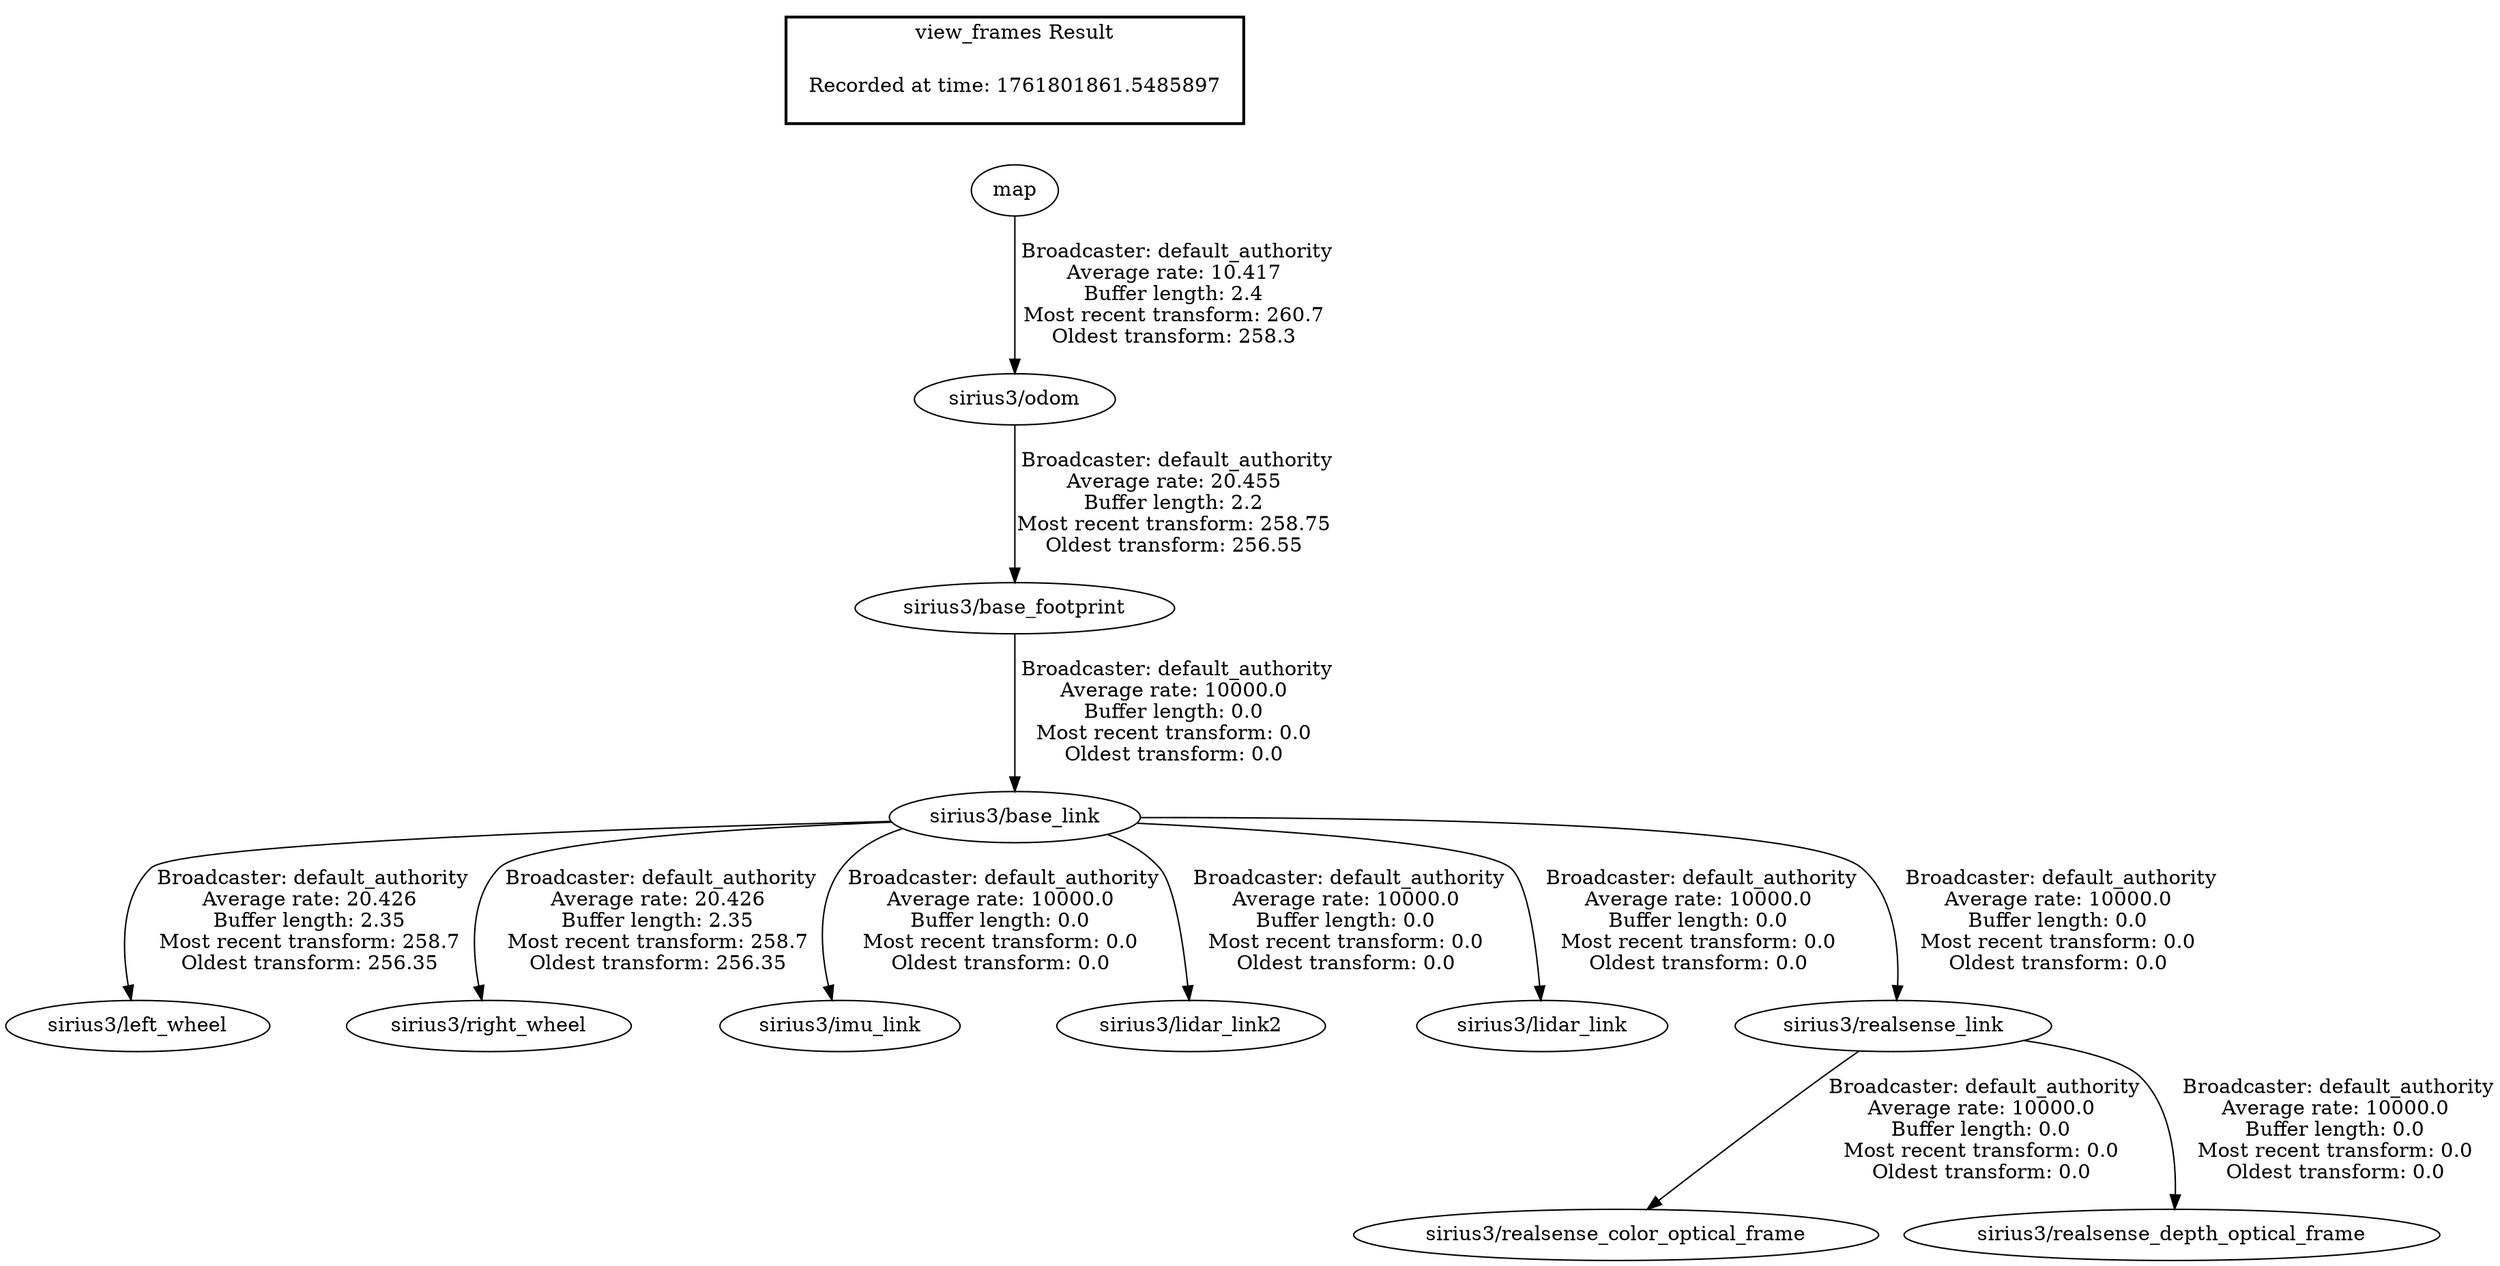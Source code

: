 digraph G {
"sirius3/base_link" -> "sirius3/left_wheel"[label=" Broadcaster: default_authority\nAverage rate: 20.426\nBuffer length: 2.35\nMost recent transform: 258.7\nOldest transform: 256.35\n"];
"sirius3/base_footprint" -> "sirius3/base_link"[label=" Broadcaster: default_authority\nAverage rate: 10000.0\nBuffer length: 0.0\nMost recent transform: 0.0\nOldest transform: 0.0\n"];
"sirius3/base_link" -> "sirius3/right_wheel"[label=" Broadcaster: default_authority\nAverage rate: 20.426\nBuffer length: 2.35\nMost recent transform: 258.7\nOldest transform: 256.35\n"];
"map" -> "sirius3/odom"[label=" Broadcaster: default_authority\nAverage rate: 10.417\nBuffer length: 2.4\nMost recent transform: 260.7\nOldest transform: 258.3\n"];
"sirius3/odom" -> "sirius3/base_footprint"[label=" Broadcaster: default_authority\nAverage rate: 20.455\nBuffer length: 2.2\nMost recent transform: 258.75\nOldest transform: 256.55\n"];
"sirius3/base_link" -> "sirius3/imu_link"[label=" Broadcaster: default_authority\nAverage rate: 10000.0\nBuffer length: 0.0\nMost recent transform: 0.0\nOldest transform: 0.0\n"];
"sirius3/base_link" -> "sirius3/lidar_link2"[label=" Broadcaster: default_authority\nAverage rate: 10000.0\nBuffer length: 0.0\nMost recent transform: 0.0\nOldest transform: 0.0\n"];
"sirius3/base_link" -> "sirius3/lidar_link"[label=" Broadcaster: default_authority\nAverage rate: 10000.0\nBuffer length: 0.0\nMost recent transform: 0.0\nOldest transform: 0.0\n"];
"sirius3/realsense_link" -> "sirius3/realsense_color_optical_frame"[label=" Broadcaster: default_authority\nAverage rate: 10000.0\nBuffer length: 0.0\nMost recent transform: 0.0\nOldest transform: 0.0\n"];
"sirius3/base_link" -> "sirius3/realsense_link"[label=" Broadcaster: default_authority\nAverage rate: 10000.0\nBuffer length: 0.0\nMost recent transform: 0.0\nOldest transform: 0.0\n"];
"sirius3/realsense_link" -> "sirius3/realsense_depth_optical_frame"[label=" Broadcaster: default_authority\nAverage rate: 10000.0\nBuffer length: 0.0\nMost recent transform: 0.0\nOldest transform: 0.0\n"];
edge [style=invis];
 subgraph cluster_legend { style=bold; color=black; label ="view_frames Result";
"Recorded at time: 1761801861.5485897"[ shape=plaintext ] ;
}->"map";
}